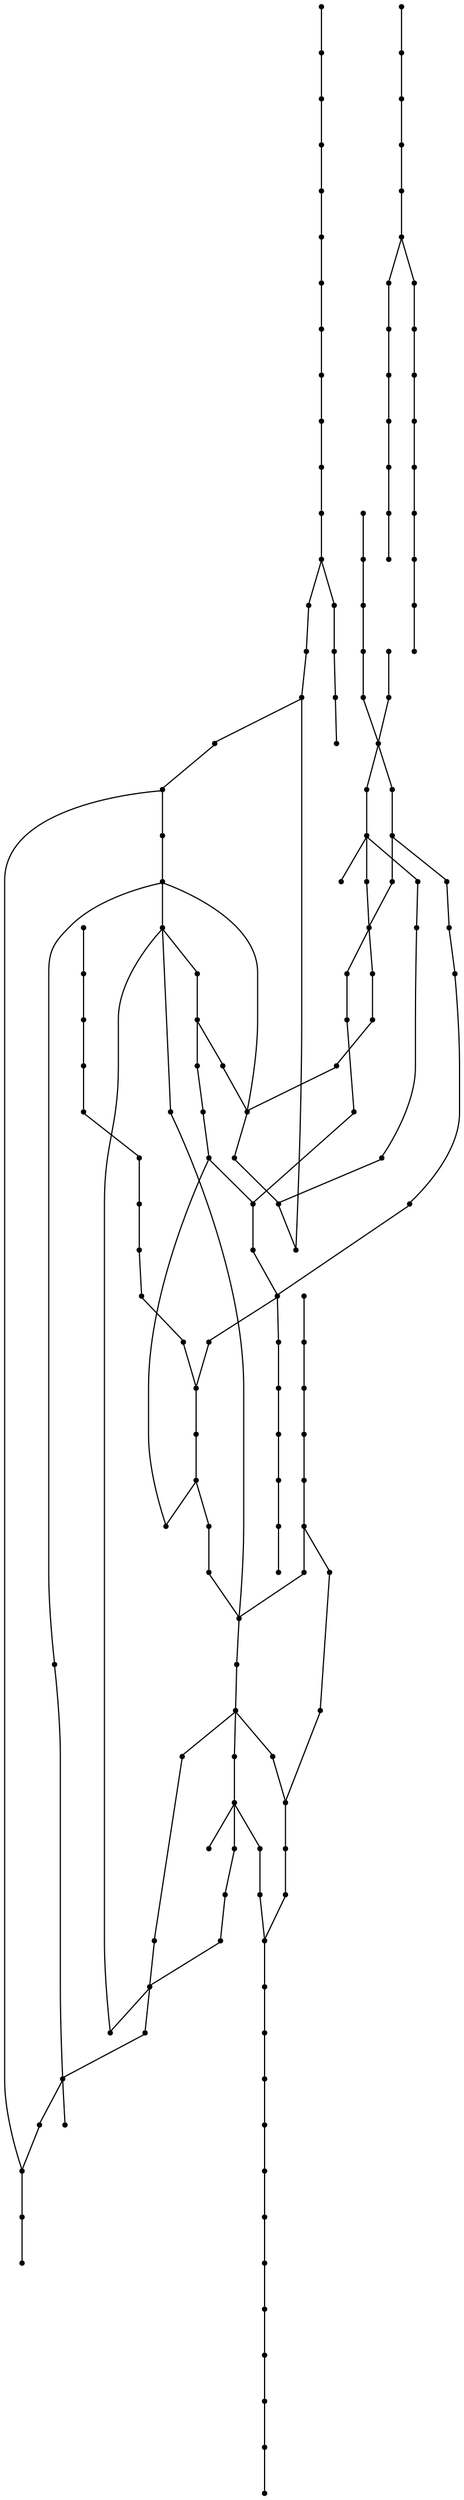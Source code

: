 digraph G {
	graph [bb="-1137.1,-329.4,758.17,407.15",
		inputscale=0.0005179999999995744,
		margin=0,
		outputorder=nodesfirst,
		truecolor=true
	];
	node [label="\N"];
	21311324	 [comment="50.0865517,14.4625145!",
		height=0.05,
		label=21311324,
		pos="-68.861,-217.59",
		shape=point,
		width=0.05];
	603696835	 [comment="50.0865818,14.4626295!",
		height=0.05,
		label=603696835,
		pos="-52.876,-213.4",
		shape=point,
		width=0.05];
	21311324 -> 603696835	 [arrowhead=none,
		pos="-66.901,-217.08 -63.833,-216.27 -57.93,-214.73 -54.852,-213.92"];
	21311325	 [comment="50.0870070,14.4642544!",
		height=0.05,
		label=21311325,
		pos="172.98,-154.3",
		shape=point,
		width=0.05];
	352906041	 [comment="50.0870455,14.4643031!",
		height=0.05,
		label=352906041,
		pos="179.75,-148.95",
		shape=point,
		width=0.05];
	21311325 -> 352906041	 [arrowhead=none,
		pos="174.55,-153.06 175.67,-152.17 177.18,-150.98 178.28,-150.11"];
	21311326	 [comment="50.0872466,14.4642229!",
		height=0.05,
		label=21311326,
		pos="168.6,-121",
		shape=point,
		width=0.05];
	352906039	 [comment="50.0872847,14.4641564!",
		height=0.05,
		label=352906039,
		pos="159.36,-115.7",
		shape=point,
		width=0.05];
	21311326 -> 352906039	 [arrowhead=none,
		pos="166.82,-119.98 165.14,-119.02 162.64,-117.59 161.01,-116.65"];
	21311327	 [comment="50.0872857,14.4640893!",
		height=0.05,
		label=21311327,
		pos="150.03,-115.56",
		shape=point,
		width=0.05];
	1131753357	 [comment="50.0872254,14.4638572!",
		height=0.05,
		label=1131753357,
		pos="117.77,-123.95",
		shape=point,
		width=0.05];
	21311327 -> 1131753357	 [arrowhead=none,
		pos="147.91,-116.11 141.97,-117.66 125.2,-122.02 119.61,-123.47"];
	21311328	 [comment="50.0872127,14.4637481!",
		height=0.05,
		label=21311328,
		pos="102.6,-125.71",
		shape=point,
		width=0.05];
	1131753324	 [comment="50.0872478,14.4636994!",
		height=0.05,
		label=1131753324,
		pos="95.836,-120.83",
		shape=point,
		width=0.05];
	21311328 -> 1131753324	 [arrowhead=none,
		pos="101.03,-124.58 99.91,-123.77 98.406,-122.69 97.305,-121.89"];
	1131753468	 [comment="50.0871439,14.4636757!",
		height=0.05,
		label=1131753468,
		pos="92.542,-135.27",
		shape=point,
		width=0.05];
	21311328 -> 1131753468	 [arrowhead=none,
		pos="101.03,-127.21 99.087,-129.06 95.803,-132.18 93.941,-133.94"];
	21311329	 [comment="50.0874984,14.4641165!",
		height=0.05,
		label=21311329,
		pos="153.81,-86.001",
		shape=point,
		width=0.05];
	21311332	 [comment="50.0878413,14.4658805!",
		height=0.05,
		label=21311332,
		pos="399,-38.339",
		shape=point,
		width=0.05];
	21311329 -> 21311332	 [arrowhead=none,
		pos="155.64,-85.644 176.85,-81.521 375.43,-42.92 397.09,-38.711"];
	1131753606	 [comment="50.0875633,14.4640847!",
		height=0.05,
		label=1131753606,
		pos="149.39,-76.98",
		shape=point,
		width=0.05];
	21311329 -> 1131753606	 [arrowhead=none,
		pos="152.96,-84.261 152.2,-82.705 151.08,-80.43 150.3,-78.838"];
	304321909	 [comment="50.0881109,14.4673220!",
		height=0.05,
		label=304321909,
		pos="599.36,-0.86538",
		shape=point,
		width=0.05];
	21311332 -> 304321909	 [arrowhead=none,
		pos="401.25,-37.918 421.89,-34.058 577.95,-4.8698 597.38,-1.2363"];
	21311874	 [comment="50.0873817,14.4670297!",
		height=0.05,
		label=21311874,
		pos="558.73,-102.22",
		shape=point,
		width=0.05];
	170345398	 [comment="50.0866658,14.4653362!",
		height=0.05,
		label=170345398,
		pos="323.34,-201.73",
		shape=point,
		width=0.05];
	21311874 -> 170345398	 [arrowhead=none,
		pos="556.98,-102.97 536.61,-111.57 345.97,-192.16 325.18,-200.95"];
	21311876	 [comment="50.0863263,14.4651065!",
		height=0.05,
		label=21311876,
		pos="291.42,-248.92",
		shape=point,
		width=0.05];
	307159457	 [comment="50.0861718,14.4651771!",
		height=0.05,
		label=307159457,
		pos="301.23,-270.39",
		shape=point,
		width=0.05];
	21311876 -> 307159457	 [arrowhead=none,
		pos="292.19,-250.6 293.99,-254.56 298.5,-264.41 300.38,-268.53"];
	21311886	 [comment="50.0857602,14.4656713!",
		height=0.05,
		label=21311886,
		pos="369.92,-327.6",
		shape=point,
		width=0.05];
	2902656702	 [comment="50.0857949,14.4658463!",
		height=0.05,
		label=2902656702,
		pos="394.25,-322.78",
		shape=point,
		width=0.05];
	21311886 -> 2902656702	 [arrowhead=none,
		pos="371.83,-327.23 376.4,-326.32 387.92,-324.03 392.41,-323.14"];
	21311887	 [comment="50.0865266,14.4678386!",
		height=0.05,
		label=21311887,
		pos="671.17,-221.08",
		shape=point,
		width=0.05];
	21673405	 [comment="50.0873501,14.4552711!",
		height=0.05,
		label=21673405,
		pos="-1075.7,-106.61",
		shape=point,
		width=0.05];
	392032694	 [comment="50.0873742,14.4553478!",
		height=0.05,
		label=392032694,
		pos="-1065,-103.26",
		shape=point,
		width=0.05];
	21673405 -> 392032694	 [arrowhead=none,
		pos="-1073.6,-105.97 -1071.7,-105.36 -1068.8,-104.46 -1066.9,-103.86"];
	21673408	 [comment="50.0877962,14.4591095!",
		height=0.05,
		label=21673408,
		pos="-542.14,-44.607",
		shape=point,
		width=0.05];
	29382252	 [comment="50.0871414,14.4570462!",
		height=0.05,
		label=29382252,
		pos="-828.93,-135.62",
		shape=point,
		width=0.05];
	21673408 -> 29382252	 [arrowhead=none,
		pos="-543.97,-45.189 -567.16,-52.546 -803.08,-127.42 -826.98,-135"];
	21673409	 [comment="50.0881009,14.4601265!",
		height=0.05,
		label=21673409,
		pos="-400.78,-2.2553",
		shape=point,
		width=0.05];
	794638589	 [comment="50.0880520,14.4599634!",
		height=0.05,
		label=794638589,
		pos="-423.45,-9.0523",
		shape=point,
		width=0.05];
	21673409 -> 794638589	 [arrowhead=none,
		pos="-402.56,-2.7887 -406.74,-4.0405 -417.14,-7.1593 -421.49,-8.4639"];
	1035742924	 [comment="50.0885339,14.4598236!",
		height=0.05,
		label=1035742924,
		pos="-442.89,57.93",
		shape=point,
		width=0.05];
	21673409 -> 1035742924	 [arrowhead=none,
		pos="-401.82,-0.76761 -407.6,7.4867 -435.66,47.598 -441.73,56.273"];
	21673419	 [comment="50.0900296,14.4664346!",
		height=0.05,
		label=21673419,
		pos="476.02,265.83",
		shape=point,
		width=0.05];
	344481243	 [comment="50.0901917,14.4672485!",
		height=0.05,
		label=344481243,
		pos="589.15,288.36",
		shape=point,
		width=0.05];
	21673419 -> 344481243	 [arrowhead=none,
		pos="477.98,266.22 491.71,268.95 573.22,285.19 587.13,287.96"];
	1131776617	 [comment="50.0900934,14.4663990!",
		height=0.05,
		label=1131776617,
		pos="471.07,274.69",
		shape=point,
		width=0.05];
	21673419 -> 1131776617	 [arrowhead=none,
		pos="475.06,267.54 474.17,269.15 472.83,271.54 471.95,273.11"];
	1131776643	 [comment="50.0899394,14.4665147!",
		height=0.05,
		label=1131776643,
		pos="487.15,253.29",
		shape=point,
		width=0.05];
	21673419 -> 1131776643	 [arrowhead=none,
		pos="477.38,264.29 479.52,261.88 483.63,257.25 485.78,254.84"];
	25973089	 [comment="50.0881457,14.4675102!",
		height=0.05,
		label=25973089,
		pos="625.52,3.9717",
		shape=point,
		width=0.05];
	25973235	 [comment="50.0886245,14.4597632!",
		height=0.05,
		label=25973235,
		pos="-451.28,70.523",
		shape=point,
		width=0.05];
	5457903246	 [comment="50.0888219,14.4608849!",
		height=0.05,
		label=5457903246,
		pos="-295.37,97.961",
		shape=point,
		width=0.05];
	25973235 -> 5457903246	 [arrowhead=none,
		pos="-449.31,70.87 -432.53,73.823 -313.9,94.7 -297.3,97.622"];
	25973236	 [comment="50.0889496,14.4615317!",
		height=0.05,
		label=25973236,
		pos="-205.47,115.71",
		shape=point,
		width=0.05];
	354693060	 [comment="50.0889787,14.4616851!",
		height=0.05,
		label=354693060,
		pos="-184.14,119.76",
		shape=point,
		width=0.05];
	25973236 -> 354693060	 [arrowhead=none,
		pos="-203.5,116.08 -199.37,116.87 -189.88,118.67 -185.93,119.42"];
	1035742544	 [comment="50.0888675,14.4615742!",
		height=0.05,
		label=1035742544,
		pos="-199.56,104.3",
		shape=point,
		width=0.05];
	25973236 -> 1035742544	 [arrowhead=none,
		pos="-204.54,113.93 -203.45,111.82 -201.65,108.33 -200.53,106.18"];
	25973237	 [comment="50.0892980,14.4632893!",
		height=0.05,
		label=25973237,
		pos="38.834,164.14",
		shape=point,
		width=0.05];
	1131753268	 [comment="50.0893239,14.4634279!",
		height=0.05,
		label=1131753268,
		pos="58.098,167.74",
		shape=point,
		width=0.05];
	25973237 -> 1131753268	 [arrowhead=none,
		pos="40.611,164.47 44.188,165.14 52.236,166.64 56.037,167.35"];
	25973238	 [comment="50.0896536,14.4648513!",
		height=0.05,
		label=25973238,
		pos="255.95,213.56",
		shape=point,
		width=0.05];
	1131753322	 [comment="50.0895800,14.4648942!",
		height=0.05,
		label=1131753322,
		pos="261.91,203.33",
		shape=point,
		width=0.05];
	25973238 -> 1131753322	 [arrowhead=none,
		pos="256.88,211.97 257.98,210.08 259.8,206.95 260.92,205.02"];
	1131753552	 [comment="50.0897143,14.4648175!",
		height=0.05,
		label=1131753552,
		pos="251.25,222",
		shape=point,
		width=0.05];
	25973238 -> 1131753552	 [arrowhead=none,
		pos="255.04,215.19 254.27,216.57 253.17,218.55 252.35,220.02"];
	1131753614	 [comment="50.0898892,14.4658740!",
		height=0.05,
		label=1131753614,
		pos="398.1,246.31",
		shape=point,
		width=0.05];
	25973238 -> 1131753614	 [arrowhead=none,
		pos="257.96,214.03 273.88,217.7 379.54,242.04 395.96,245.82"];
	25973239	 [comment="50.0890835,14.4651921!",
		height=0.05,
		label=25973239,
		pos="303.32,134.32",
		shape=point,
		width=0.05];
	1131753393	 [comment="50.0890131,14.4652314!",
		height=0.05,
		label=1131753393,
		pos="308.78,124.54",
		shape=point,
		width=0.05];
	25973239 -> 1131753393	 [arrowhead=none,
		pos="304.37,132.44 305.36,130.66 306.84,128.02 307.8,126.29"];
	1131753419	 [comment="50.0890685,14.4651147!",
		height=0.05,
		label=1131753419,
		pos="292.56,132.24",
		shape=point,
		width=0.05];
	25973239 -> 1131753419	 [arrowhead=none,
		pos="301.24,133.92 299.29,133.54 296.38,132.98 294.48,132.61"];
	25973240	 [comment="50.0884715,14.4655334!",
		height=0.05,
		label=25973240,
		pos="350.75,49.257",
		shape=point,
		width=0.05];
	25973310	 [comment="50.0887865,14.4671627!",
		height=0.05,
		label=25973310,
		pos="577.22,93.04",
		shape=point,
		width=0.05];
	25973240 -> 25973310	 [arrowhead=none,
		pos="352.71,49.635 373.46,53.647 552.63,88.286 574.94,92.6"];
	1131753507	 [comment="50.0878990,14.4658487!",
		height=0.05,
		label=1131753507,
		pos="394.58,-30.319",
		shape=point,
		width=0.05];
	25973240 -> 1131753507	 [arrowhead=none,
		pos="351.67,47.595 357.37,37.239 387.98,-18.336 393.67,-28.666"];
	25973241	 [comment="50.0881533,14.4637957!",
		height=0.05,
		label=25973241,
		pos="109.22,5.0281",
		shape=point,
		width=0.05];
	25973242	 [comment="50.0887613,14.4635274!",
		height=0.05,
		label=25973242,
		pos="71.929,89.538",
		shape=point,
		width=0.05];
	25973241 -> 25973242	 [arrowhead=none,
		pos="108.44,6.7932 103.59,17.791 77.544,76.813 72.703,87.782"];
	1131753563	 [comment="50.0884395,14.4653585!",
		height=0.05,
		label=1131753563,
		pos="326.44,44.809",
		shape=point,
		width=0.05];
	25973241 -> 1131753563	 [arrowhead=none,
		pos="111.1,5.372 131,9.0171 302.86,40.489 324.26,44.409"];
	1131753673	 [comment="50.0892057,14.4633355!",
		height=0.05,
		label=1131753673,
		pos="45.255,151.31",
		shape=point,
		width=0.05];
	25973242 -> 1131753673	 [arrowhead=none,
		pos="71.159,91.32 67.264,100.34 49.76,140.88 45.977,149.64"];
	1131776583	 [comment="50.0887355,14.4633991!",
		height=0.05,
		label=1131776583,
		pos="54.095,85.952",
		shape=point,
		width=0.05];
	25973242 -> 1131776583	 [arrowhead=none,
		pos="70.02,89.154 66.57,88.46 59.337,87.006 55.937,86.322"];
	25973243	 [comment="50.0885387,14.4624188!",
		height=0.05,
		label=25973243,
		pos="-82.163,58.597",
		shape=point,
		width=0.05];
	369827748	 [comment="50.0882363,14.4625562!",
		height=0.05,
		label=369827748,
		pos="-63.065,16.565",
		shape=point,
		width=0.05];
	25973243 -> 369827748	 [arrowhead=none,
		pos="-81.342,56.791 -78.201,49.877 -66.96,25.138 -63.861,18.317"];
	2145830414	 [comment="50.0884720,14.4620571!",
		height=0.05,
		label=2145830414,
		pos="-132.44,49.326",
		shape=point,
		width=0.05];
	25973243 -> 2145830414	 [arrowhead=none,
		pos="-84.323,58.199 -92.593,56.674 -122.18,51.217 -130.34,49.713"];
	25973244	 [comment="50.0884234,14.4617883!",
		height=0.05,
		label=25973244,
		pos="-169.8,42.571",
		shape=point,
		width=0.05];
	25973245	 [comment="50.0882849,14.4610970!",
		height=0.05,
		label=25973245,
		pos="-265.89,23.32",
		shape=point,
		width=0.05];
	25973244 -> 25973245	 [arrowhead=none,
		pos="-171.81,42.169 -184.31,39.664 -251.42,26.219 -263.89,23.72"];
	1035743149	 [comment="50.0881151,14.4602015!",
		height=0.05,
		label=1035743149,
		pos="-390.36,-0.2816",
		shape=point,
		width=0.05];
	25973245 -> 1035743149	 [arrowhead=none,
		pos="-268.05,22.91 -283.29,20.021 -374.38,2.7491 -388.51,0.06804"];
	25973246	 [comment="50.0876606,14.4613780!",
		height=0.05,
		label=25973246,
		pos="-226.83,-63.455",
		shape=point,
		width=0.05];
	1035742535	 [comment="50.0877428,14.4613398!",
		height=0.05,
		label=1035742535,
		pos="-232.14,-52.03",
		shape=point,
		width=0.05];
	25973246 -> 1035742535	 [arrowhead=none,
		pos="-227.66,-61.67 -228.64,-59.561 -230.26,-56.069 -231.26,-53.917"];
	1035742919	 [comment="50.0876824,14.4614771!",
		height=0.05,
		label=1035742919,
		pos="-213.06,-60.425",
		shape=point,
		width=0.05];
	25973246 -> 1035742919	 [arrowhead=none,
		pos="-224.68,-62.982 -222.01,-62.396 -217.52,-61.407 -214.97,-60.847"];
	25973247	 [comment="50.0875159,14.4605640!",
		height=0.05,
		label=25973247,
		pos="-339.97,-83.568",
		shape=point,
		width=0.05];
	357625479	 [comment="50.0875532,14.4605304!",
		height=0.05,
		label=357625479,
		pos="-344.64,-78.384",
		shape=point,
		width=0.05];
	25973247 -> 357625479	 [arrowhead=none,
		pos="-341.45,-81.928 -342.05,-81.263 -342.73,-80.502 -343.32,-79.855"];
	1035742692	 [comment="50.0875307,14.4606473!",
		height=0.05,
		label=1035742692,
		pos="-328.39,-81.511",
		shape=point,
		width=0.05];
	25973247 -> 1035742692	 [arrowhead=none,
		pos="-338.16,-83.247 -336.03,-82.867 -332.49,-82.238 -330.31,-81.851"];
	25973251	 [comment="50.0869118,14.4609926!",
		height=0.05,
		label=25973251,
		pos="-280.4,-167.54",
		shape=point,
		width=0.05];
	1131753238	 [comment="50.0869284,14.4610906!",
		height=0.05,
		label=1131753238,
		pos="-266.78,-165.23",
		shape=point,
		width=0.05];
	25973251 -> 1131753238	 [arrowhead=none,
		pos="-278.27,-167.18 -275.64,-166.73 -271.19,-165.98 -268.67,-165.55"];
	1131753399	 [comment="50.0869663,14.4609539!",
		height=0.05,
		label=1131753399,
		pos="-285.78,-159.96",
		shape=point,
		width=0.05];
	25973251 -> 1131753399	 [arrowhead=none,
		pos="-281.65,-165.78 -282.54,-164.52 -283.74,-162.84 -284.61,-161.6"];
	25973264	 [comment="50.0870326,14.4616753!",
		height=0.05,
		label=25973264,
		pos="-185.51,-150.74",
		shape=point,
		width=0.05];
	357625477	 [comment="50.0867111,14.4618123!",
		height=0.05,
		label=357625477,
		pos="-166.46,-195.43",
		shape=point,
		width=0.05];
	25973264 -> 357625477	 [arrowhead=none,
		pos="-184.69,-152.67 -181.56,-160.02 -170.35,-186.32 -167.26,-193.57"];
	1131753296	 [comment="50.0870477,14.4617538!",
		height=0.05,
		label=1131753296,
		pos="-174.6,-148.65",
		shape=point,
		width=0.05];
	25973264 -> 1131753296	 [arrowhead=none,
		pos="-183.4,-150.34 -181.42,-149.96 -178.48,-149.39 -176.55,-149.02"];
	1131753517	 [comment="50.0871009,14.4616379!",
		height=0.05,
		label=1131753517,
		pos="-190.7,-141.25",
		shape=point,
		width=0.05];
	25973264 -> 1131753517	 [arrowhead=none,
		pos="-186.51,-148.91 -187.45,-147.19 -188.86,-144.63 -189.78,-142.95"];
	25973265	 [comment="50.0872858,14.4630371!",
		height=0.05,
		label=25973265,
		pos="3.7787,-115.55",
		shape=point,
		width=0.05];
	1131753455	 [comment="50.0873000,14.4631161!",
		height=0.05,
		label=1131753455,
		pos="14.759,-113.58",
		shape=point,
		width=0.05];
	25973265 -> 1131753455	 [arrowhead=none,
		pos="5.8959,-115.17 7.8902,-114.81 10.854,-114.28 12.796,-113.93"];
	25973266	 [comment="50.0879308,14.4627084!",
		height=0.05,
		label=25973266,
		pos="-41.909,-25.899",
		shape=point,
		width=0.05];
	25973266 -> 25973241	 [arrowhead=none,
		pos="-39.773,-25.461 -22.695,-21.967 91.407,1.3827 107.37,4.6489"];
	1131753265	 [comment="50.0873574,14.4630041!",
		height=0.05,
		label=1131753265,
		pos="-0.80815,-105.6",
		shape=point,
		width=0.05];
	25973266 -> 1131753265	 [arrowhead=none,
		pos="-41.051,-27.563 -35.702,-37.935 -6.997,-93.598 -1.6619,-103.94"];
	25973267	 [comment="50.0865991,14.4599915!",
		height=0.05,
		label=25973267,
		pos="-419.55,-211",
		shape=point,
		width=0.05];
	794660622	 [comment="50.0866189,14.4600602!",
		height=0.05,
		label=794660622,
		pos="-410,-208.25",
		shape=point,
		width=0.05];
	25973267 -> 794660622	 [arrowhead=none,
		pos="-417.71,-210.47 -416.06,-209.99 -413.65,-209.3 -411.97,-208.81"];
	25973268	 [comment="50.0862948,14.4590406!",
		height=0.05,
		label=25973268,
		pos="-551.72,-253.3",
		shape=point,
		width=0.05];
	794660618	 [comment="50.0863163,14.4591082!",
		height=0.05,
		label=794660618,
		pos="-542.32,-250.31",
		shape=point,
		width=0.05];
	25973268 -> 794660618	 [arrowhead=none,
		pos="-549.91,-252.72 -548.29,-252.2 -545.92,-251.45 -544.26,-250.92"];
	25973309	 [comment="50.0893964,14.4668171!",
		height=0.05,
		label=25973309,
		pos="529.18,177.81",
		shape=point,
		width=0.05];
	1131753366	 [comment="50.0891126,14.4653433!",
		height=0.05,
		label=1131753366,
		pos="324.33,138.37",
		shape=point,
		width=0.05];
	25973309 -> 1131753366	 [arrowhead=none,
		pos="527.41,177.47 508.64,173.86 346.58,142.65 326.39,138.76"];
	29381091	 [comment="50.0859512,14.4579427!",
		height=0.05,
		label=29381091,
		pos="-704.32,-301.06",
		shape=point,
		width=0.05];
	29381091 -> 25973268	 [arrowhead=none,
		pos="-702.17,-300.38 -684.92,-294.98 -569.71,-258.93 -553.59,-253.88"];
	29381092	 [comment="50.0877785,14.4565639!",
		height=0.05,
		label=29381092,
		pos="-895.97,-47.068",
		shape=point,
		width=0.05];
	1871005915	 [comment="50.0880976,14.4576087!",
		height=0.05,
		label=1871005915,
		pos="-750.75,-2.714",
		shape=point,
		width=0.05];
	29381092 -> 1871005915	 [arrowhead=none,
		pos="-893.92,-46.441 -877.51,-41.429 -767.87,-7.9421 -752.53,-3.2578"];
	29538575	 [comment="50.0902043,14.4645383!",
		height=0.05,
		label=29538575,
		pos="212.44,290.11",
		shape=point,
		width=0.05];
	426146754	 [comment="50.0904593,14.4656266!",
		height=0.05,
		label=426146754,
		pos="363.71,325.55",
		shape=point,
		width=0.05];
	29538575 -> 426146754	 [arrowhead=none,
		pos="214.58,290.61 231.67,294.62 345.88,321.38 361.85,325.12"];
	29538577	 [comment="50.0904884,14.4661632!",
		height=0.05,
		label=29538577,
		pos="438.29,329.6",
		shape=point,
		width=0.05];
	426146749	 [comment="50.0905747,14.4661218!",
		height=0.05,
		label=426146749,
		pos="432.54,341.59",
		shape=point,
		width=0.05];
	29538577 -> 426146749	 [arrowhead=none,
		pos="437.4,331.47 436.28,333.79 434.41,337.71 433.34,339.93"];
	31624838	 [comment="50.0907794,14.4659809!",
		height=0.05,
		label=31624838,
		pos="412.96,370.05",
		shape=point,
		width=0.05];
	335791414	 [comment="50.0909033,14.4657911!",
		height=0.05,
		label=335791414,
		pos="386.57,387.27",
		shape=point,
		width=0.05];
	31624838 -> 335791414	 [arrowhead=none,
		pos="411.22,371.18 406.46,374.29 393.16,382.97 388.35,386.11"];
	31624839	 [comment="50.0909776,14.4656100!",
		height=0.05,
		label=31624839,
		pos="361.4,397.59",
		shape=point,
		width=0.05];
	301162210	 [comment="50.0910149,14.4654221!",
		height=0.05,
		label=301162210,
		pos="335.28,402.78",
		shape=point,
		width=0.05];
	31624839 -> 301162210	 [arrowhead=none,
		pos="359.35,398 354.45,398.98 342.08,401.43 337.25,402.39"];
	31624840	 [comment="50.0910334,14.4652099!",
		height=0.05,
		label=31624840,
		pos="305.79,405.35",
		shape=point,
		width=0.05];
	31624842	 [comment="50.0909029,14.4638068!",
		height=0.05,
		label=31624842,
		pos="110.76,387.21",
		shape=point,
		width=0.05];
	31624840 -> 31624842	 [arrowhead=none,
		pos="303.6,405.15 283.51,403.28 131.6,389.15 112.69,387.39"];
	31624844	 [comment="50.0906059,14.4608485!",
		height=0.05,
		label=31624844,
		pos="-300.43,345.93",
		shape=point,
		width=0.05];
	31624842 -> 31624844	 [arrowhead=none,
		pos="108.93,387.03 80.542,384.18 -268.44,349.14 -298.38,346.14"];
	31624845	 [comment="50.0903878,14.4596587!",
		height=0.05,
		label=31624845,
		pos="-465.81,315.61",
		shape=point,
		width=0.05];
	31624844 -> 31624845	 [arrowhead=none,
		pos="-302.29,345.59 -319.18,342.49 -445.99,319.25 -463.74,315.99"];
	305839054	 [comment="50.0900698,14.4581317!",
		height=0.05,
		label=305839054,
		pos="-678.05,271.41",
		shape=point,
		width=0.05];
	31624845 -> 305839054	 [arrowhead=none,
		pos="-467.64,315.23 -487.09,311.18 -655,276.21 -675.92,271.86"];
	31625039	 [comment="50.0906238,14.4660852!",
		height=0.05,
		label=31625039,
		pos="427.45,348.42",
		shape=point,
		width=0.05];
	31625039 -> 31624838	 [arrowhead=none,
		pos="426.32,350.12 423.65,354.1 416.99,364.02 414.21,368.17"];
	109819819	 [comment="50.0898240,14.4630123!",
		height=0.05,
		label=109819819,
		pos="0.33162,237.25",
		shape=point,
		width=0.05];
	467964167	 [comment="50.0899364,14.4634343!",
		height=0.05,
		label=467964167,
		pos="58.988,252.87",
		shape=point,
		width=0.05];
	109819819 -> 467964167	 [arrowhead=none,
		pos="2.2832,237.77 11.189,240.14 47.924,249.93 56.969,252.33"];
	1131753461	 [comment="50.0893540,14.4632642!",
		height=0.05,
		label=1131753461,
		pos="35.345,171.92",
		shape=point,
		width=0.05];
	109819819 -> 1131753461	 [arrowhead=none,
		pos="1.1971,235.63 5.9991,226.67 29.334,183.14 34.381,173.72"];
	307159450	 [comment="50.0864917,14.4651598!",
		height=0.05,
		label=307159450,
		pos="298.83,-225.93",
		shape=point,
		width=0.05];
	170345398 -> 307159450	 [arrowhead=none,
		pos="322.03,-203.03 317.89,-207.11 305.16,-219.68 300.53,-224.25"];
	170345849	 [comment="50.0860938,14.4665688!",
		height=0.05,
		label=170345849,
		pos="494.67,-281.23",
		shape=point,
		width=0.05];
	1131753305	 [comment="50.0863566,14.4672795!",
		height=0.05,
		label=1131753305,
		pos="593.46,-244.71",
		shape=point,
		width=0.05];
	170345849 -> 1131753305	 [arrowhead=none,
		pos="496.39,-280.6 508.38,-276.17 579.55,-249.85 591.69,-245.36"];
	170353801	 [comment="50.0860843,14.4653232!",
		height=0.05,
		label=170353801,
		pos="321.54,-282.55",
		shape=point,
		width=0.05];
	307159452	 [comment="50.0867366,14.4668479!",
		height=0.05,
		label=307159452,
		pos="533.47,-191.89",
		shape=point,
		width=0.05];
	170353801 -> 307159452	 [arrowhead=none,
		pos="323.37,-281.77 342.79,-273.46 510.45,-201.73 531.33,-192.8"];
	357631188	 [comment="50.0859560,14.4653971!",
		height=0.05,
		label=357631188,
		pos="331.81,-300.39",
		shape=point,
		width=0.05];
	170353801 -> 357631188	 [arrowhead=none,
		pos="322.49,-284.2 324.39,-287.51 328.68,-294.96 330.71,-298.48"];
	170353802	 [comment="50.0872231,14.4682960!",
		height=0.05,
		label=170353802,
		pos="734.75,-124.27",
		shape=point,
		width=0.05];
	170353803	 [comment="50.0873335,14.4684258!",
		height=0.05,
		label=170353803,
		pos="752.79,-108.92",
		shape=point,
		width=0.05];
	170353802 -> 170353803	 [arrowhead=none,
		pos="736.41,-122.85 739.9,-119.88 747.93,-113.05 751.28,-110.2"];
	170353804	 [comment="50.0874216,14.4684516!",
		height=0.05,
		label=170353804,
		pos="756.37,-96.675",
		shape=point,
		width=0.05];
	170353803 -> 170353804	 [arrowhead=none,
		pos="753.35,-107.01 754.01,-104.75 755.11,-101 755.78,-98.698"];
	170353805	 [comment="50.0875312,14.4684272!",
		height=0.05,
		label=170353805,
		pos="752.98,-81.441",
		shape=point,
		width=0.05];
	170353804 -> 170353805	 [arrowhead=none,
		pos="755.96,-94.807 755.31,-91.884 754.05,-86.258 753.4,-83.325"];
	170353806	 [comment="50.0877211,14.4683143!",
		height=0.05,
		label=170353806,
		pos="737.29,-55.046",
		shape=point,
		width=0.05];
	170353805 -> 170353806	 [arrowhead=none,
		pos="751.95,-79.71 749.12,-74.938 741.21,-61.639 738.34,-56.819"];
	1035742611	 [comment="50.0910287,14.4653135!",
		height=0.05,
		label=1035742611,
		pos="320.19,404.7",
		shape=point,
		width=0.05];
	301162210 -> 1035742611	 [arrowhead=none,
		pos="333.43,403.01 330.54,403.38 324.96,404.09 322.06,404.46"];
	304321909 -> 25973089	 [arrowhead=none,
		pos="601.42,-0.48582 606.33,0.42285 618.72,2.7139 623.55,3.6071"];
	1817559258	 [comment="50.0894357,14.4548421!",
		height=0.05,
		label=1817559258,
		pos="-1135.3,183.28",
		shape=point,
		width=0.05];
	305839054 -> 1817559258	 [arrowhead=none,
		pos="-680.09,271.02 -711.79,264.91 -1102.9,189.52 -1133.4,183.64"];
	307159450 -> 21311876	 [arrowhead=none,
		pos="298.24,-227.73 296.88,-231.97 293.48,-242.52 292.06,-246.93"];
	307159454	 [comment="50.0870258,14.4676346!",
		height=0.05,
		label=307159454,
		pos="642.81,-151.69",
		shape=point,
		width=0.05];
	307159452 -> 307159454	 [arrowhead=none,
		pos="535.36,-191.19 548.64,-186.31 627.42,-157.35 640.86,-152.41"];
	307159454 -> 170353802	 [arrowhead=none,
		pos="644.73,-151.12 656.7,-147.55 720.9,-128.4 732.84,-124.84"];
	307159457 -> 170353801	 [arrowhead=none,
		pos="302.82,-271.35 306.56,-273.59 315.88,-279.17 319.78,-281.5"];
	307211303	 [comment="50.0898007,14.4611183!",
		height=0.05,
		label=307211303,
		pos="-262.93,234.01",
		shape=point,
		width=0.05];
	3509790192	 [comment="50.0898046,14.4611785!",
		height=0.05,
		label=3509790192,
		pos="-254.56,234.55",
		shape=point,
		width=0.05];
	307211303 -> 3509790192	 [arrowhead=none,
		pos="-260.99,234.14 -259.6,234.23 -257.74,234.35 -256.38,234.43"];
	307270333	 [comment="50.0881616,14.4578122!",
		height=0.05,
		label=307270333,
		pos="-722.46,6.1817",
		shape=point,
		width=0.05];
	794536575	 [comment="50.0883879,14.4587063!",
		height=0.05,
		label=794536575,
		pos="-598.19,37.637",
		shape=point,
		width=0.05];
	307270333 -> 794536575	 [arrowhead=none,
		pos="-720.71,6.6264 -706.78,10.151 -614.41,33.531 -600.06,37.163"];
	307270336	 [comment="50.0885238,14.4592874!",
		height=0.05,
		label=307270336,
		pos="-517.42,56.526",
		shape=point,
		width=0.05];
	307270336 -> 25973235	 [arrowhead=none,
		pos="-515.51,56.93 -505.85,58.974 -462.45,68.159 -453.07,70.144"];
	335791414 -> 31624839	 [arrowhead=none,
		pos="384.6,388.08 379.87,390.02 367.95,394.91 363.3,396.82"];
	352906037	 [comment="50.0866237,14.4612016!",
		height=0.05,
		label=352906037,
		pos="-251.35,-207.58",
		shape=point,
		width=0.05];
	4785352243	 [comment="50.0866914,14.4611525!",
		height=0.05,
		label=4785352243,
		pos="-258.17,-198.17",
		shape=point,
		width=0.05];
	352906037 -> 4785352243	 [arrowhead=none,
		pos="-252.42,-206.11 -253.67,-204.37 -255.76,-201.5 -257.05,-199.72"];
	352906038	 [comment="50.0873981,14.4636372!",
		height=0.05,
		label=352906038,
		pos="87.19,-99.942",
		shape=point,
		width=0.05];
	603700526	 [comment="50.0874720,14.4639902!",
		height=0.05,
		label=603700526,
		pos="136.26,-89.67",
		shape=point,
		width=0.05];
	352906038 -> 603700526	 [arrowhead=none,
		pos="89.299,-99.5 97.369,-97.811 126.25,-91.765 134.21,-90.098"];
	352906039 -> 21311327	 [arrowhead=none,
		pos="157.19,-115.67 155.64,-115.65 153.57,-115.62 152.05,-115.6"];
	352906040	 [comment="50.0870846,14.4642949!",
		height=0.05,
		label=352906040,
		pos="178.61,-143.52",
		shape=point,
		width=0.05];
	352906043	 [comment="50.0871646,14.4642634!",
		height=0.05,
		label=352906043,
		pos="174.23,-132.4",
		shape=point,
		width=0.05];
	352906040 -> 352906043	 [arrowhead=none,
		pos="177.92,-141.78 177.12,-139.73 175.78,-136.33 174.95,-134.23"];
	352906041 -> 352906040	 [arrowhead=none,
		pos="179.28,-146.74 179.19,-146.27 179.08,-145.78 178.99,-145.33"];
	352906042	 [comment="50.0869224,14.4629233!",
		height=0.05,
		label=352906042,
		pos="-12.039,-166.06",
		shape=point,
		width=0.05];
	352906043 -> 21311326	 [arrowhead=none,
		pos="173.35,-130.62 172.31,-128.51 170.59,-125.03 169.53,-122.88"];
	5457903247	 [comment="50.0890950,14.4622933!",
		height=0.05,
		label=5457903247,
		pos="-99.607,135.92",
		shape=point,
		width=0.05];
	354693060 -> 5457903247	 [arrowhead=none,
		pos="-182.05,120.16 -170.36,122.39 -113.13,133.34 -101.62,135.54"];
	1035743157	 [comment="50.0875982,14.4604975!",
		height=0.05,
		label=1035743157,
		pos="-349.22,-72.129",
		shape=point,
		width=0.05];
	357625479 -> 1035743157	 [arrowhead=none,
		pos="-345.89,-76.674 -346.57,-75.748 -347.4,-74.612 -348.06,-73.707"];
	1131736546	 [comment="50.0858232,14.4655419!",
		height=0.05,
		label=1131736546,
		pos="351.94,-318.85",
		shape=point,
		width=0.05];
	357631188 -> 1131736546	 [arrowhead=none,
		pos="333.39,-301.84 337.1,-305.24 346.33,-313.71 350.19,-317.25"];
	369827740	 [comment="50.0878051,14.4620502!",
		height=0.05,
		label=369827740,
		pos="-133.4,-43.37",
		shape=point,
		width=0.05];
	369827740 -> 25973266	 [arrowhead=none,
		pos="-131.49,-43.005 -119.58,-40.732 -55.685,-28.529 -43.81,-26.261"];
	369827744	 [comment="50.0879725,14.4612328!",
		height=0.05,
		label=369827744,
		pos="-247.01,-20.102",
		shape=point,
		width=0.05];
	1035743374	 [comment="50.0882189,14.4611257!",
		height=0.05,
		label=1035743374,
		pos="-261.9,14.146",
		shape=point,
		width=0.05];
	369827744 -> 1035743374	 [arrowhead=none,
		pos="-247.81,-18.261 -250.42,-12.259 -258.66,6.6858 -261.17,12.459"];
	369827748 -> 25973266	 [arrowhead=none,
		pos="-62.156,14.74 -58.676,7.7554 -46.224,-17.237 -42.791,-24.128"];
	1131753332	 [comment="50.0874058,14.4554317!",
		height=0.05,
		label=1131753332,
		pos="-1053.3,-98.872",
		shape=point,
		width=0.05];
	392032694 -> 1131753332	 [arrowhead=none,
		pos="-1063.2,-102.58 -1061,-101.77 -1057.5,-100.42 -1055.3,-99.597"];
	426146749 -> 31625039	 [arrowhead=none,
		pos="431.36,343.18 430.51,344.31 429.38,345.83 428.56,346.94"];
	1131776592	 [comment="50.0905522,14.4660348!",
		height=0.05,
		label=1131776592,
		pos="420.45,338.47",
		shape=point,
		width=0.05];
	426146754 -> 1131776592	 [arrowhead=none,
		pos="365.6,325.98 374.21,327.94 409.75,336.03 418.49,338.02"];
	2183588480	 [comment="50.0901084,14.4641679!",
		height=0.05,
		label=2183588480,
		pos="160.96,276.78",
		shape=point,
		width=0.05];
	467964167 -> 2183588480	 [arrowhead=none,
		pos="60.758,253.29 73.134,256.19 146.6,273.41 159.14,276.35"];
	1676873898	 [comment="50.0867611,14.4633147!",
		height=0.05,
		label=1676873898,
		pos="42.364,-188.48",
		shape=point,
		width=0.05];
	603696835 -> 1676873898	 [arrowhead=none,
		pos="-50.887,-212.88 -38.492,-209.64 28.023,-192.24 40.386,-189"];
	603696837	 [comment="50.0869899,14.4631563!",
		height=0.05,
		label=603696837,
		pos="20.347,-156.68",
		shape=point,
		width=0.05];
	603696837 -> 352906042	 [arrowhead=none,
		pos="18.606,-157.18 13.035,-158.8 -4.3251,-163.83 -10.128,-165.51"];
	603700526 -> 21311329	 [arrowhead=none,
		pos="138.13,-89.277 141.53,-88.567 148.65,-87.079 152,-86.379"];
	1035742764	 [comment="50.0884130,14.4588120!",
		height=0.05,
		label=1035742764,
		pos="-583.49,41.125",
		shape=point,
		width=0.05];
	794536575 -> 1035742764	 [arrowhead=none,
		pos="-596.38,38.064 -593.56,38.734 -588.14,40.022 -585.31,40.694"];
	794536580	 [comment="50.0879817,14.4597286!",
		height=0.05,
		label=794536580,
		pos="-456.09,-18.824",
		shape=point,
		width=0.05];
	794536590	 [comment="50.0879254,14.4595409!",
		height=0.05,
		label=794536590,
		pos="-482.18,-26.649",
		shape=point,
		width=0.05];
	794536580 -> 794536590	 [arrowhead=none,
		pos="-458.14,-19.438 -463.04,-20.908 -475.4,-24.614 -480.21,-26.059"];
	794536590 -> 21673408	 [arrowhead=none,
		pos="-483.91,-27.167 -492.51,-29.744 -530.64,-41.164 -540.04,-43.979"];
	794536596	 [comment="50.0880404,14.4599246!",
		height=0.05,
		label=794536596,
		pos="-428.85,-10.665",
		shape=point,
		width=0.05];
	794536596 -> 794536580	 [arrowhead=none,
		pos="-430.63,-11.2 -435.56,-12.675 -449.29,-16.786 -454.26,-18.276"];
	794638467	 [comment="50.0878657,14.4603017!",
		height=0.05,
		label=794638467,
		pos="-376.43,-34.947",
		shape=point,
		width=0.05];
	794638622	 [comment="50.0879576,14.4602333!",
		height=0.05,
		label=794638622,
		pos="-385.94,-22.173",
		shape=point,
		width=0.05];
	794638467 -> 794638622	 [arrowhead=none,
		pos="-377.6,-33.381 -379.42,-30.929 -382.93,-26.212 -384.76,-23.753"];
	794638589 -> 794536596	 [arrowhead=none,
		pos="-425.65,-9.7081 -426.11,-9.8476 -426.6,-9.9933 -427.05,-10.128"];
	794638622 -> 21673409	 [arrowhead=none,
		pos="-387.1,-20.611 -389.84,-16.942 -396.65,-7.8025 -399.5,-3.9794"];
	794660618 -> 25973267	 [arrowhead=none,
		pos="-540.59,-249.75 -526.83,-245.35 -435.57,-216.13 -421.4,-211.59"];
	794660622 -> 25973251	 [arrowhead=none,
		pos="-408.17,-207.67 -393.65,-203.11 -297.31,-172.85 -282.35,-168.15"];
	1035742535 -> 369827744	 [arrowhead=none,
		pos="-232.94,-50.313 -235.5,-44.821 -243.47,-27.707 -246.13,-21.986"];
	1035742544 -> 25973244	 [arrowhead=none,
		pos="-198.7,102.52 -194.35,93.504 -174.83,52.995 -170.61,44.242"];
	1035742611 -> 31624840	 [arrowhead=none,
		pos="317.94,404.8 315.16,404.93 310.46,405.14 307.79,405.26"];
	1035742692 -> 25973246	 [arrowhead=none,
		pos="-326.27,-81.134 -312.94,-78.764 -240.9,-65.956 -228.61,-63.772"];
	1035742754	 [comment="50.0884433,14.4618973!",
		height=0.05,
		label=1035742754,
		pos="-154.65,45.337",
		shape=point,
		width=0.05];
	1035742754 -> 25973244	 [arrowhead=none,
		pos="-156.51,44.998 -159.41,44.467 -165.01,43.445 -167.93,42.913"];
	1035742764 -> 307270336	 [arrowhead=none,
		pos="-581.59,41.57 -571.94,43.819 -528.57,53.925 -519.2,56.109"];
	2145830413	 [comment="50.0877782,14.4619436!",
		height=0.05,
		label=2145830413,
		pos="-148.21,-47.109",
		shape=point,
		width=0.05];
	1035742919 -> 2145830413	 [arrowhead=none,
		pos="-211.18,-60.041 -201.88,-58.131 -160.65,-49.663 -150.48,-47.576"];
	1035742924 -> 25973235	 [arrowhead=none,
		pos="-443.91,59.474 -445.53,61.891 -448.63,66.542 -450.24,68.966"];
	1035743149 -> 21673409	 [arrowhead=none,
		pos="-392.37,-0.66215 -394.26,-1.0206 -397.08,-1.5533 -398.92,-1.9025"];
	1035743157 -> 794638467	 [arrowhead=none,
		pos="-350.39,-70.531 -354.86,-64.415 -370.88,-42.531 -375.3,-36.498"];
	1035743374 -> 25973245	 [arrowhead=none,
		pos="-262.67,15.915 -263.36,17.498 -264.36,19.812 -265.07,21.43"];
	1131736499	 [comment="50.0858844,14.4660221!",
		height=0.05,
		label=1131736499,
		pos="418.68,-310.34",
		shape=point,
		width=0.05];
	1131736499 -> 170345849	 [arrowhead=none,
		pos="420.56,-309.62 431.07,-305.59 482.52,-285.89 492.86,-281.93"];
	3089707612	 [comment="50.0857652,14.4656044!",
		height=0.05,
		label=3089707612,
		pos="360.62,-326.91",
		shape=point,
		width=0.05];
	1131736546 -> 3089707612	 [arrowhead=none,
		pos="353.29,-320.11 354.82,-321.52 357.3,-323.83 358.95,-325.35"];
	1131753238 -> 25973264	 [arrowhead=none,
		pos="-264.77,-164.87 -253.52,-162.87 -198.5,-153.06 -187.44,-151.09"];
	1131753265 -> 25973265	 [arrowhead=none,
		pos="0.076244,-107.52 0.9093,-109.33 2.1473,-112.01 2.9587,-113.77"];
	1131753268 -> 25973238	 [arrowhead=none,
		pos="60.32,168.25 80.698,172.97 234.8,208.67 253.99,213.11"];
	1131753270	 [comment="50.0873159,14.4636673!",
		height=0.05,
		label=1131753270,
		pos="91.374,-111.37",
		shape=point,
		width=0.05];
	1131753270 -> 352906038	 [arrowhead=none,
		pos="90.72,-109.58 89.948,-107.47 88.669,-103.98 87.881,-101.83"];
	1131753273	 [comment="50.0891645,14.4651435!",
		height=0.05,
		label=1131753273,
		pos="296.56,145.58",
		shape=point,
		width=0.05];
	1131753273 -> 25973239	 [arrowhead=none,
		pos="297.62,143.82 298.92,141.64 301.13,137.97 302.38,135.89"];
	1131753299	 [comment="50.0872630,14.4629176!",
		height=0.05,
		label=1131753299,
		pos="-12.831,-118.72",
		shape=point,
		width=0.05];
	1131753296 -> 1131753299	 [arrowhead=none,
		pos="-172.78,-148.31 -156.26,-145.25 -32.21,-122.31 -14.847,-119.09"];
	1676873904	 [comment="50.0872784,14.4629986!",
		height=0.05,
		label=1676873904,
		pos="-1.5726,-116.58",
		shape=point,
		width=0.05];
	1131753299 -> 1676873904	 [arrowhead=none,
		pos="-10.661,-118.31 -8.6158,-117.92 -5.577,-117.34 -3.5855,-116.96"];
	1131753305 -> 21311887	 [arrowhead=none,
		pos="595.38,-244.12 606.13,-240.85 658.74,-224.86 669.31,-221.64"];
	1131753322 -> 1131753273	 [arrowhead=none,
		pos="263.06,201.41 268.32,192.64 290.02,156.47 295.37,147.57"];
	1131753324 -> 1131753270	 [arrowhead=none,
		pos="94.976,-119.01 94.165,-117.29 92.961,-114.73 92.172,-113.06"];
	2145830412	 [comment="50.0877258,14.4563985!",
		height=0.05,
		label=2145830412,
		pos="-918.96,-54.393",
		shape=point,
		width=0.05];
	1131753332 -> 2145830412	 [arrowhead=none,
		pos="-1051.4,-98.243 -1036.4,-93.259 -936.5,-60.198 -920.98,-55.063"];
	1131753357 -> 21311328	 [arrowhead=none,
		pos="115.91,-124.16 113,-124.5 107.4,-125.15 104.48,-125.49"];
	1131753366 -> 25973239	 [arrowhead=none,
		pos="322.39,137.99 318.49,137.24 309.71,135.55 305.56,134.76"];
	1131753393 -> 25973240	 [arrowhead=none,
		pos="309.65,122.96 315.07,113.25 343.93,61.495 349.74,51.083"];
	1131753399 -> 25973247	 [arrowhead=none,
		pos="-286.91,-158.36 -293.96,-148.42 -331.81,-95.071 -338.85,-85.155"];
	1131753419 -> 25973242	 [arrowhead=none,
		pos="290.65,131.87 270.43,127.96 95.887,94.175 74.148,89.967"];
	1131753455 -> 352906038	 [arrowhead=none,
		pos="16.55,-113.24 26.484,-111.37 74.756,-102.28 85.196,-100.32"];
	1131753461 -> 25973237	 [arrowhead=none,
		pos="36.154,170.12 36.734,168.82 37.509,167.09 38.077,165.83"];
	1676873900	 [comment="50.0870231,14.4632683!",
		height=0.05,
		label=1676873900,
		pos="35.915,-152.07",
		shape=point,
		width=0.05];
	1131753468 -> 1676873900	 [arrowhead=none,
		pos="90.658,-135.83 82.06,-138.38 46.596,-148.9 37.864,-151.49"];
	1131753507 -> 21311332	 [arrowhead=none,
		pos="395.61,-32.179 396.34,-33.511 397.32,-35.294 398.04,-36.599"];
	1131753517 -> 25973246	 [arrowhead=none,
		pos="-191.6,-139.33 -196.6,-128.57 -221.05,-75.898 -225.97,-65.311"];
	1131753552 -> 29538575	 [arrowhead=none,
		pos="250.29,223.68 244.97,233.03 219.1,278.42 213.51,288.23"];
	1131753563 -> 25973240	 [arrowhead=none,
		pos="328.35,45.158 332.92,45.993 344.43,48.1 348.92,48.921"];
	1131753606 -> 25973241	 [arrowhead=none,
		pos="148.55,-75.267 143.32,-64.594 115.27,-7.3204 110.06,3.3246"];
	1131753614 -> 21673419	 [arrowhead=none,
		pos="400.02,246.79 410.8,249.49 463.56,262.71 474.16,265.36"];
	1131753673 -> 25973237	 [arrowhead=none,
		pos="44.252,153.31 43.01,155.79 40.915,159.98 39.726,162.35"];
	1131776583 -> 25973243	 [arrowhead=none,
		pos="52.169,85.565 36.902,82.5 -64.379,62.167 -80.111,59.009"];
	1131776592 -> 426146749	 [arrowhead=none,
		pos="422.34,338.95 424.57,339.53 428.27,340.49 430.54,341.08"];
	1131776617 -> 29538577	 [arrowhead=none,
		pos="469.98,276.52 465,284.86 444.48,319.24 439.42,327.71"];
	1131776643 -> 25973309	 [arrowhead=none,
		pos="488.03,251.71 493.45,241.97 522.35,190.08 528.16,179.64"];
	1229196584	 [comment="50.0897974,14.4612776!",
		height=0.05,
		label=1229196584,
		pos="-240.78,233.55",
		shape=point,
		width=0.05];
	1258717868	 [comment="50.0897889,14.4614986!",
		height=0.05,
		label=1258717868,
		pos="-210.07,232.37",
		shape=point,
		width=0.05];
	1229196584 -> 1258717868	 [arrowhead=none,
		pos="-238.77,233.47 -233.22,233.26 -217.74,232.67 -212.13,232.45"];
	1258717867	 [comment="50.0897908,14.4618372!",
		height=0.05,
		label=1258717867,
		pos="-163,232.63",
		shape=point,
		width=0.05];
	1258717867 -> 109819819	 [arrowhead=none,
		pos="-161.17,232.69 -144.49,233.16 -19.235,236.7 -1.704,237.19"];
	1258717868 -> 1258717867	 [arrowhead=none,
		pos="-208.04,232.38 -200.3,232.42 -172.6,232.58 -164.97,232.62"];
	1676873899	 [comment="50.0867911,14.4634295!",
		height=0.05,
		label=1676873899,
		pos="58.321,-184.31",
		shape=point,
		width=0.05];
	1676873898 -> 1676873899	 [arrowhead=none,
		pos="44.321,-187.97 47.383,-187.17 53.276,-185.63 56.348,-184.83"];
	1676873899 -> 21311325	 [arrowhead=none,
		pos="60.311,-183.79 74.228,-180.15 156.84,-158.53 170.93,-154.84"];
	1676873900 -> 603696837	 [arrowhead=none,
		pos="34.006,-152.63 31.018,-153.52 25.269,-155.22 22.272,-156.11"];
	1676873904 -> 25973265	 [arrowhead=none,
		pos="0.60397,-116.16 1.067,-116.07 1.5506,-115.98 1.9968,-115.89"];
	1871005915 -> 307270333	 [arrowhead=none,
		pos="-748.89,-2.1304 -743.78,-0.52236 -729.53,3.9599 -724.36,5.5842"];
	2145830412 -> 29381092	 [arrowhead=none,
		pos="-917.16,-53.818 -912.92,-52.469 -902.37,-49.108 -897.96,-47.702"];
	2145830413 -> 369827740	 [arrowhead=none,
		pos="-146.4,-46.651 -143.55,-45.933 -138.08,-44.553 -135.23,-43.833"];
	2145830414 -> 1035742754	 [arrowhead=none,
		pos="-134.49,48.958 -138.78,48.186 -148.67,46.41 -152.79,45.67"];
	2183588480 -> 29538575	 [arrowhead=none,
		pos="163.17,277.35 171.64,279.54 201.94,287.39 210.29,289.55"];
	2902656702 -> 1131736499	 [arrowhead=none,
		pos="396.16,-321.8 400.75,-319.47 412.33,-313.58 416.84,-311.28"];
	3089707612 -> 21311886	 [arrowhead=none,
		pos="362.78,-327.07 364.33,-327.19 366.39,-327.34 367.9,-327.45"];
	3509790192 -> 1229196584	 [arrowhead=none,
		pos="-252.41,234.4 -249.74,234.2 -245.25,233.88 -242.7,233.69"];
	4785352243 -> 25973251	 [arrowhead=none,
		pos="-259.37,-196.52 -263.26,-191.15 -275.56,-174.21 -279.3,-169.04"];
	5457903246 -> 25973236	 [arrowhead=none,
		pos="-293.49,98.332 -281.79,100.64 -219,113.04 -207.33,115.34"];
	5457903247 -> 25973237	 [arrowhead=none,
		pos="-97.65,136.32 -82.137,139.48 20.765,160.45 36.749,163.71"];
}
